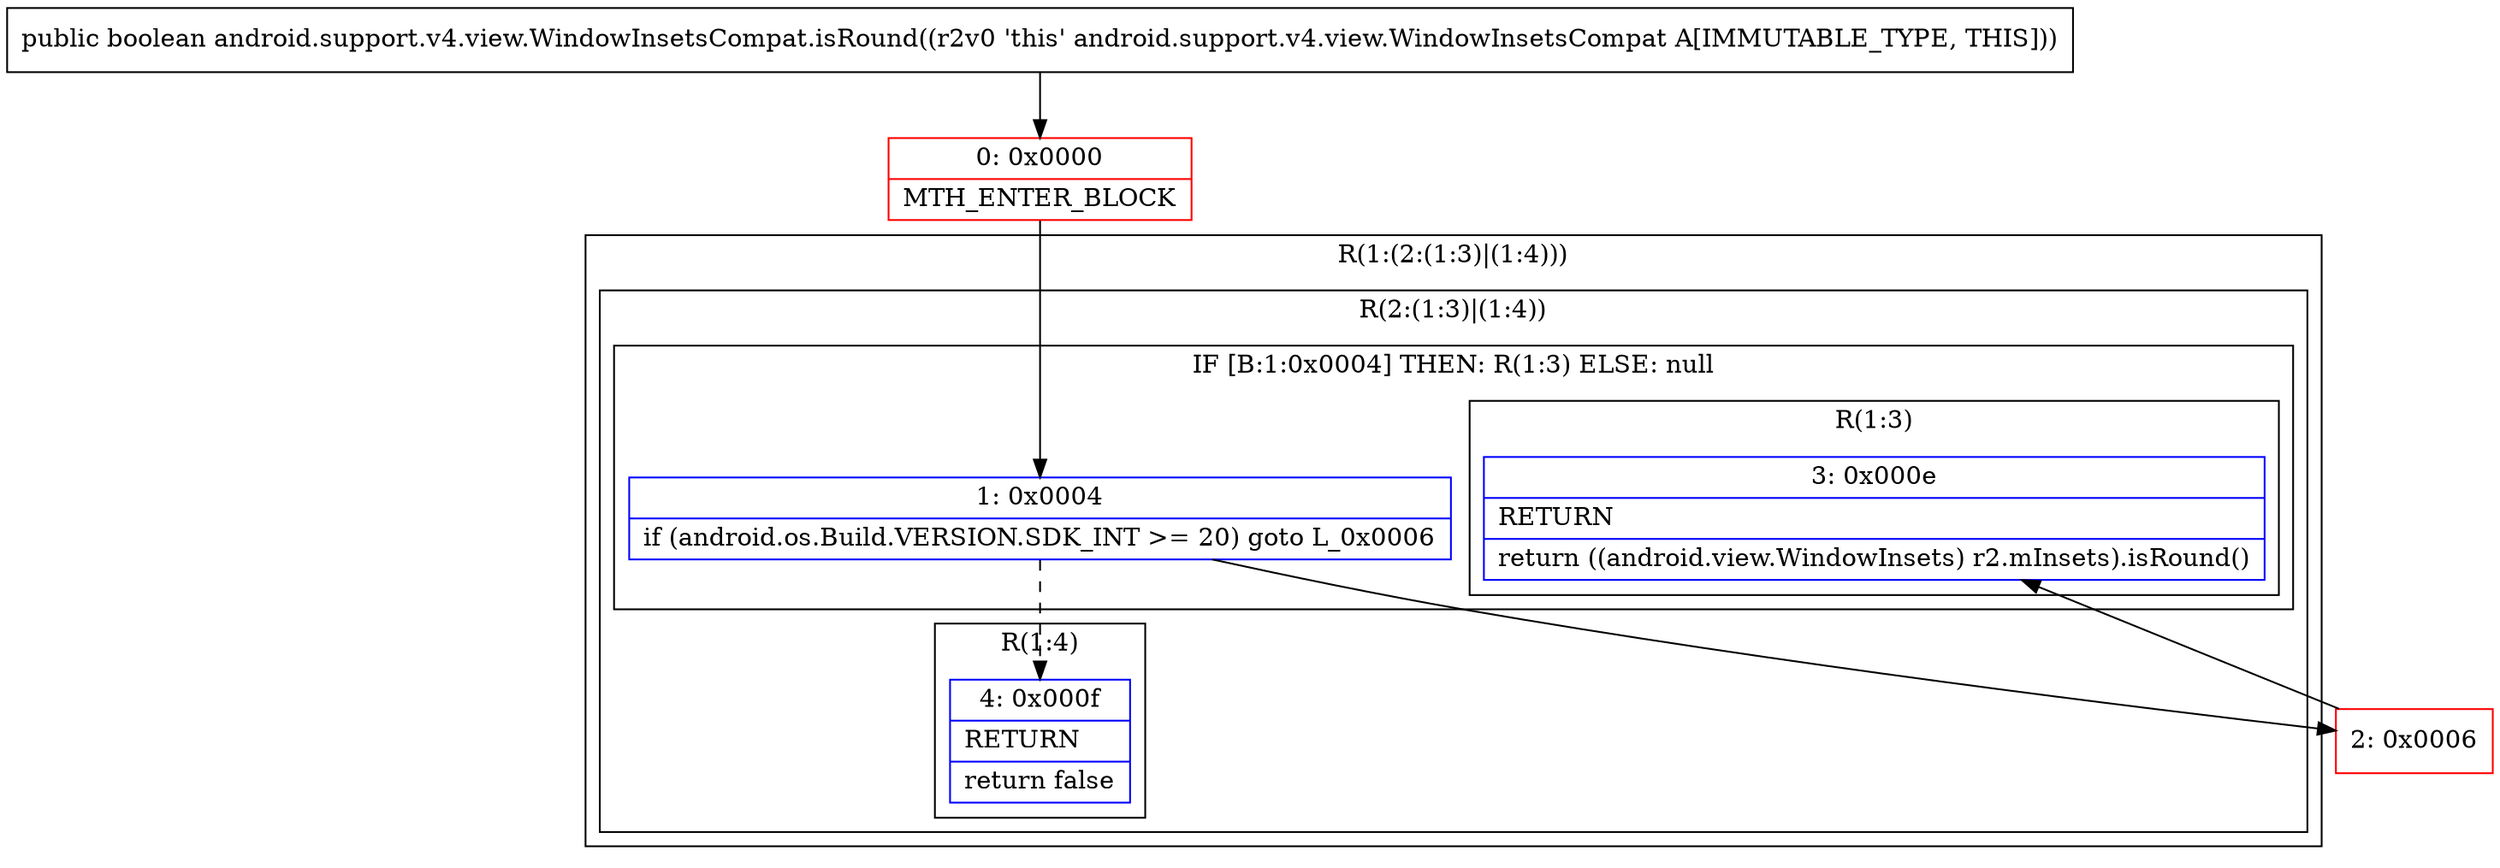 digraph "CFG forandroid.support.v4.view.WindowInsetsCompat.isRound()Z" {
subgraph cluster_Region_150503765 {
label = "R(1:(2:(1:3)|(1:4)))";
node [shape=record,color=blue];
subgraph cluster_Region_23758114 {
label = "R(2:(1:3)|(1:4))";
node [shape=record,color=blue];
subgraph cluster_IfRegion_18600391 {
label = "IF [B:1:0x0004] THEN: R(1:3) ELSE: null";
node [shape=record,color=blue];
Node_1 [shape=record,label="{1\:\ 0x0004|if (android.os.Build.VERSION.SDK_INT \>= 20) goto L_0x0006\l}"];
subgraph cluster_Region_441101585 {
label = "R(1:3)";
node [shape=record,color=blue];
Node_3 [shape=record,label="{3\:\ 0x000e|RETURN\l|return ((android.view.WindowInsets) r2.mInsets).isRound()\l}"];
}
}
subgraph cluster_Region_1458857252 {
label = "R(1:4)";
node [shape=record,color=blue];
Node_4 [shape=record,label="{4\:\ 0x000f|RETURN\l|return false\l}"];
}
}
}
Node_0 [shape=record,color=red,label="{0\:\ 0x0000|MTH_ENTER_BLOCK\l}"];
Node_2 [shape=record,color=red,label="{2\:\ 0x0006}"];
MethodNode[shape=record,label="{public boolean android.support.v4.view.WindowInsetsCompat.isRound((r2v0 'this' android.support.v4.view.WindowInsetsCompat A[IMMUTABLE_TYPE, THIS])) }"];
MethodNode -> Node_0;
Node_1 -> Node_2;
Node_1 -> Node_4[style=dashed];
Node_0 -> Node_1;
Node_2 -> Node_3;
}


